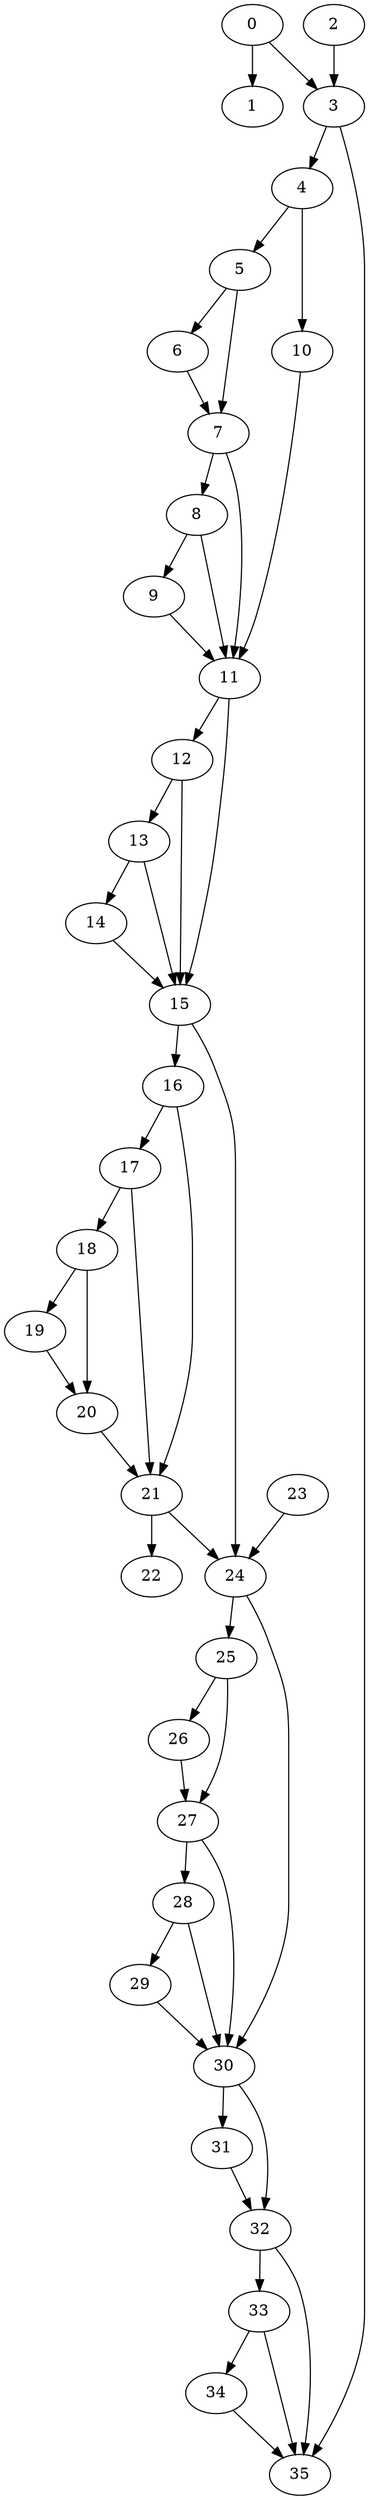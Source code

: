 digraph {
	0
	1
	2
	3
	4
	5
	6
	7
	8
	9
	10
	11
	12
	13
	14
	15
	16
	17
	18
	19
	20
	21
	22
	23
	24
	25
	26
	27
	28
	29
	30
	31
	32
	33
	34
	35
	4 -> 10
	11 -> 12
	15 -> 16
	18 -> 19
	33 -> 34
	7 -> 8
	8 -> 9
	13 -> 14
	11 -> 15
	12 -> 15
	13 -> 15
	14 -> 15
	16 -> 17
	23 -> 24
	15 -> 24
	21 -> 24
	32 -> 33
	0 -> 1
	34 -> 35
	3 -> 35
	32 -> 35
	33 -> 35
	3 -> 4
	9 -> 11
	10 -> 11
	7 -> 11
	8 -> 11
	18 -> 20
	19 -> 20
	16 -> 21
	17 -> 21
	20 -> 21
	29 -> 30
	24 -> 30
	27 -> 30
	28 -> 30
	30 -> 31
	0 -> 3
	2 -> 3
	5 -> 7
	6 -> 7
	5 -> 6
	17 -> 18
	25 -> 26
	27 -> 28
	28 -> 29
	21 -> 22
	24 -> 25
	25 -> 27
	26 -> 27
	30 -> 32
	31 -> 32
	4 -> 5
	12 -> 13
}

